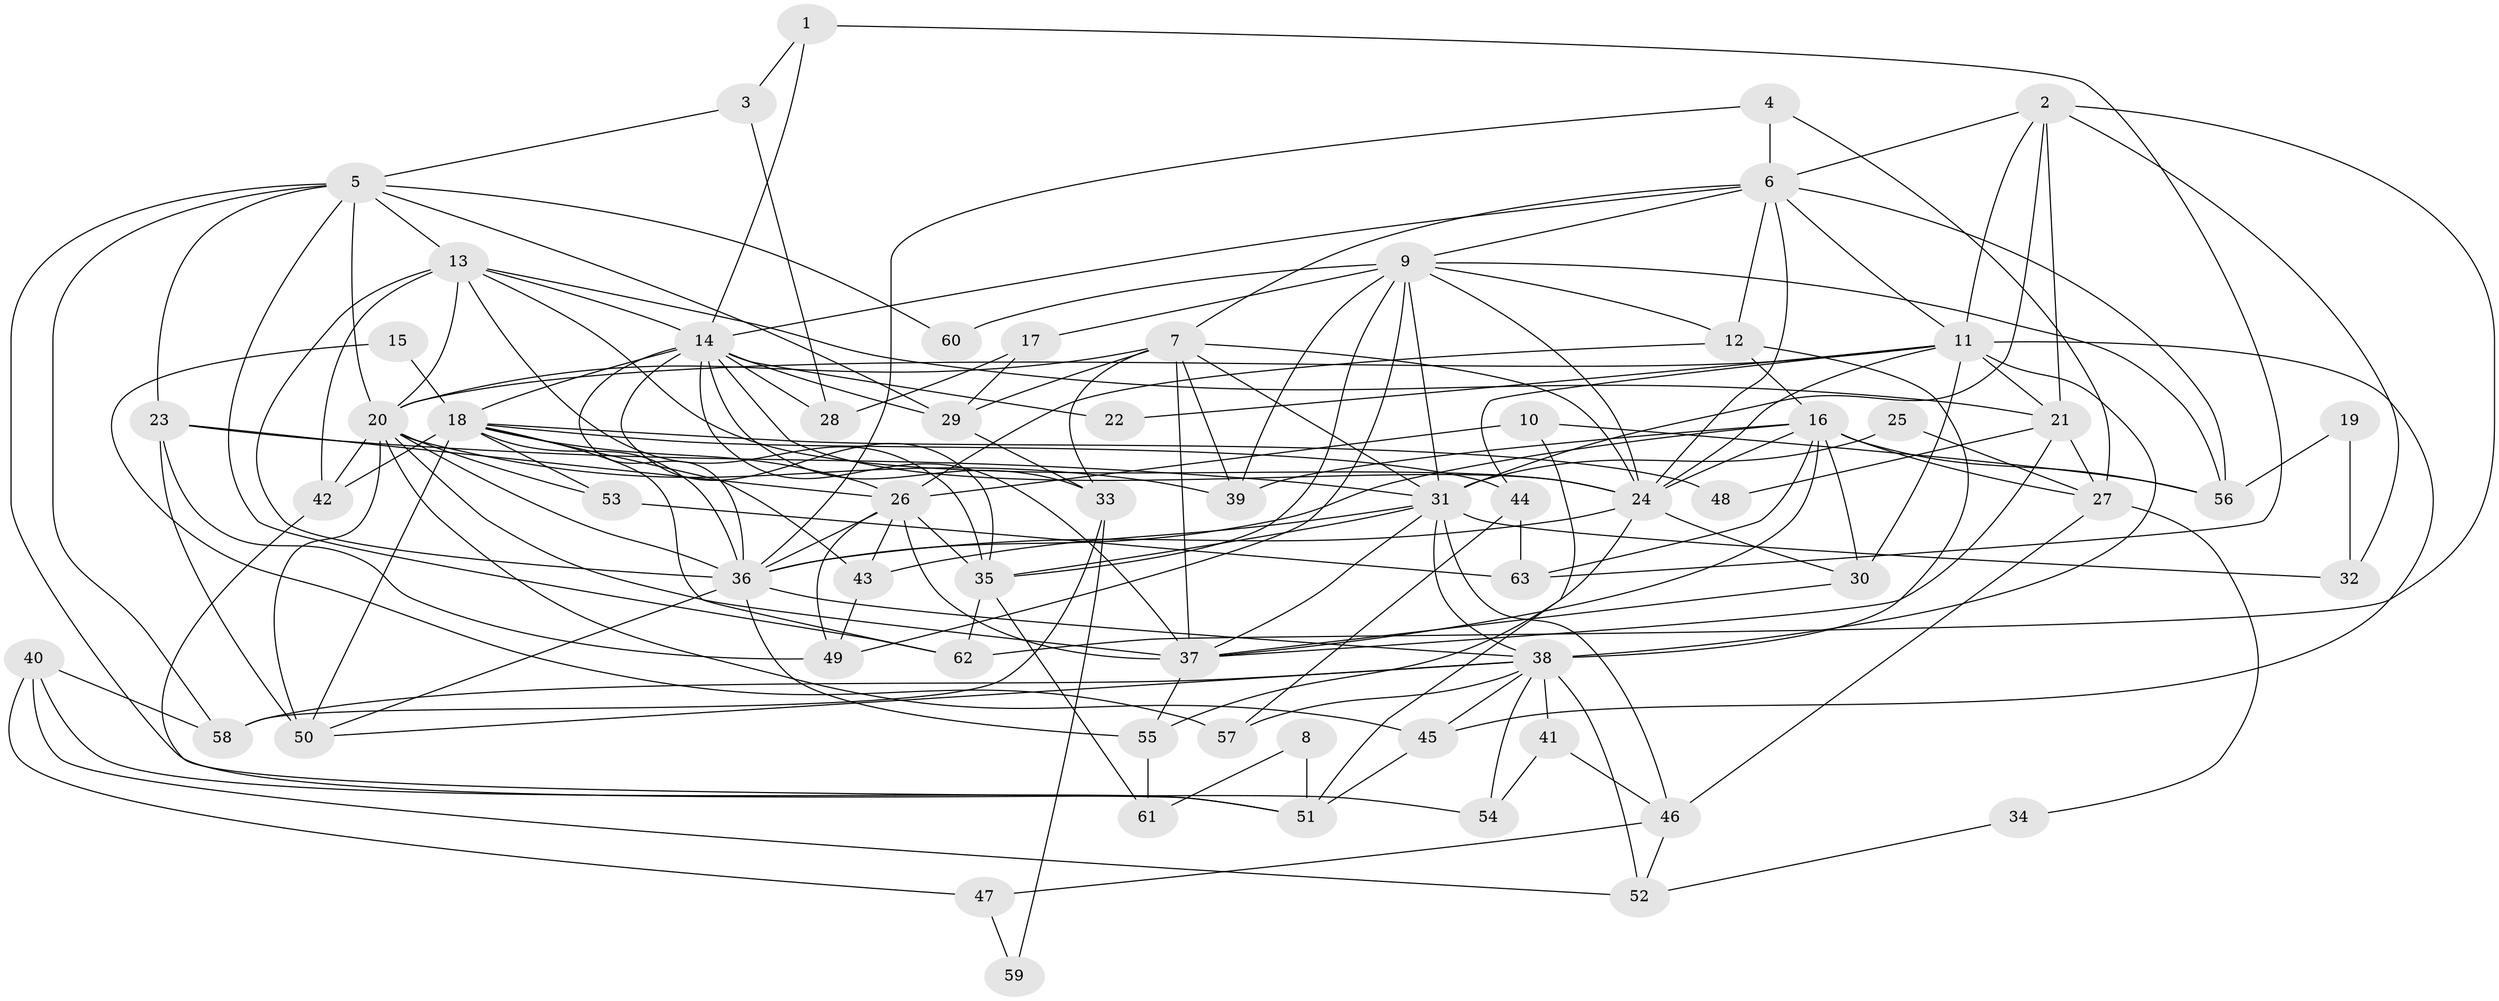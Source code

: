 // original degree distribution, {3: 0.23015873015873015, 5: 0.23015873015873015, 4: 0.30158730158730157, 8: 0.015873015873015872, 2: 0.1349206349206349, 6: 0.07142857142857142, 9: 0.007936507936507936, 7: 0.007936507936507936}
// Generated by graph-tools (version 1.1) at 2025/36/03/09/25 02:36:06]
// undirected, 63 vertices, 166 edges
graph export_dot {
graph [start="1"]
  node [color=gray90,style=filled];
  1;
  2;
  3;
  4;
  5;
  6;
  7;
  8;
  9;
  10;
  11;
  12;
  13;
  14;
  15;
  16;
  17;
  18;
  19;
  20;
  21;
  22;
  23;
  24;
  25;
  26;
  27;
  28;
  29;
  30;
  31;
  32;
  33;
  34;
  35;
  36;
  37;
  38;
  39;
  40;
  41;
  42;
  43;
  44;
  45;
  46;
  47;
  48;
  49;
  50;
  51;
  52;
  53;
  54;
  55;
  56;
  57;
  58;
  59;
  60;
  61;
  62;
  63;
  1 -- 3 [weight=1.0];
  1 -- 14 [weight=1.0];
  1 -- 63 [weight=1.0];
  2 -- 6 [weight=1.0];
  2 -- 11 [weight=1.0];
  2 -- 21 [weight=2.0];
  2 -- 31 [weight=2.0];
  2 -- 32 [weight=1.0];
  2 -- 62 [weight=1.0];
  3 -- 5 [weight=1.0];
  3 -- 28 [weight=1.0];
  4 -- 6 [weight=1.0];
  4 -- 27 [weight=1.0];
  4 -- 36 [weight=1.0];
  5 -- 13 [weight=1.0];
  5 -- 20 [weight=1.0];
  5 -- 23 [weight=1.0];
  5 -- 29 [weight=1.0];
  5 -- 54 [weight=1.0];
  5 -- 58 [weight=1.0];
  5 -- 60 [weight=2.0];
  5 -- 62 [weight=1.0];
  6 -- 7 [weight=1.0];
  6 -- 9 [weight=1.0];
  6 -- 11 [weight=1.0];
  6 -- 12 [weight=1.0];
  6 -- 14 [weight=1.0];
  6 -- 24 [weight=1.0];
  6 -- 56 [weight=1.0];
  7 -- 20 [weight=2.0];
  7 -- 24 [weight=1.0];
  7 -- 29 [weight=1.0];
  7 -- 31 [weight=1.0];
  7 -- 33 [weight=1.0];
  7 -- 37 [weight=1.0];
  7 -- 39 [weight=1.0];
  8 -- 51 [weight=1.0];
  8 -- 61 [weight=1.0];
  9 -- 12 [weight=1.0];
  9 -- 17 [weight=1.0];
  9 -- 24 [weight=2.0];
  9 -- 31 [weight=1.0];
  9 -- 35 [weight=1.0];
  9 -- 39 [weight=2.0];
  9 -- 49 [weight=1.0];
  9 -- 56 [weight=1.0];
  9 -- 60 [weight=1.0];
  10 -- 26 [weight=2.0];
  10 -- 51 [weight=1.0];
  10 -- 56 [weight=1.0];
  11 -- 20 [weight=1.0];
  11 -- 21 [weight=2.0];
  11 -- 22 [weight=1.0];
  11 -- 24 [weight=1.0];
  11 -- 30 [weight=3.0];
  11 -- 38 [weight=2.0];
  11 -- 44 [weight=1.0];
  11 -- 45 [weight=1.0];
  12 -- 16 [weight=1.0];
  12 -- 26 [weight=1.0];
  12 -- 38 [weight=1.0];
  13 -- 14 [weight=1.0];
  13 -- 20 [weight=2.0];
  13 -- 21 [weight=1.0];
  13 -- 24 [weight=1.0];
  13 -- 35 [weight=1.0];
  13 -- 36 [weight=1.0];
  13 -- 42 [weight=1.0];
  14 -- 18 [weight=1.0];
  14 -- 22 [weight=1.0];
  14 -- 24 [weight=1.0];
  14 -- 28 [weight=1.0];
  14 -- 29 [weight=1.0];
  14 -- 33 [weight=1.0];
  14 -- 35 [weight=1.0];
  14 -- 36 [weight=1.0];
  14 -- 37 [weight=2.0];
  15 -- 18 [weight=1.0];
  15 -- 57 [weight=1.0];
  16 -- 24 [weight=2.0];
  16 -- 27 [weight=1.0];
  16 -- 30 [weight=1.0];
  16 -- 36 [weight=1.0];
  16 -- 37 [weight=1.0];
  16 -- 39 [weight=1.0];
  16 -- 56 [weight=1.0];
  16 -- 63 [weight=1.0];
  17 -- 28 [weight=1.0];
  17 -- 29 [weight=1.0];
  18 -- 26 [weight=3.0];
  18 -- 36 [weight=1.0];
  18 -- 42 [weight=1.0];
  18 -- 43 [weight=1.0];
  18 -- 44 [weight=1.0];
  18 -- 48 [weight=1.0];
  18 -- 50 [weight=1.0];
  18 -- 53 [weight=2.0];
  18 -- 62 [weight=1.0];
  19 -- 32 [weight=1.0];
  19 -- 56 [weight=1.0];
  20 -- 36 [weight=1.0];
  20 -- 37 [weight=1.0];
  20 -- 39 [weight=1.0];
  20 -- 42 [weight=1.0];
  20 -- 45 [weight=1.0];
  20 -- 50 [weight=1.0];
  20 -- 53 [weight=1.0];
  21 -- 27 [weight=1.0];
  21 -- 37 [weight=1.0];
  21 -- 48 [weight=1.0];
  23 -- 26 [weight=2.0];
  23 -- 31 [weight=1.0];
  23 -- 49 [weight=1.0];
  23 -- 50 [weight=1.0];
  24 -- 30 [weight=1.0];
  24 -- 36 [weight=1.0];
  24 -- 55 [weight=1.0];
  25 -- 27 [weight=1.0];
  25 -- 31 [weight=1.0];
  26 -- 35 [weight=1.0];
  26 -- 36 [weight=1.0];
  26 -- 37 [weight=1.0];
  26 -- 43 [weight=3.0];
  26 -- 49 [weight=1.0];
  27 -- 34 [weight=1.0];
  27 -- 46 [weight=2.0];
  29 -- 33 [weight=1.0];
  30 -- 37 [weight=1.0];
  31 -- 32 [weight=1.0];
  31 -- 35 [weight=2.0];
  31 -- 37 [weight=2.0];
  31 -- 38 [weight=1.0];
  31 -- 43 [weight=1.0];
  31 -- 46 [weight=1.0];
  33 -- 58 [weight=1.0];
  33 -- 59 [weight=1.0];
  34 -- 52 [weight=1.0];
  35 -- 61 [weight=1.0];
  35 -- 62 [weight=1.0];
  36 -- 38 [weight=2.0];
  36 -- 50 [weight=1.0];
  36 -- 55 [weight=1.0];
  37 -- 55 [weight=1.0];
  38 -- 41 [weight=1.0];
  38 -- 45 [weight=1.0];
  38 -- 50 [weight=1.0];
  38 -- 52 [weight=1.0];
  38 -- 54 [weight=1.0];
  38 -- 57 [weight=1.0];
  38 -- 58 [weight=1.0];
  40 -- 47 [weight=1.0];
  40 -- 51 [weight=1.0];
  40 -- 52 [weight=1.0];
  40 -- 58 [weight=1.0];
  41 -- 46 [weight=1.0];
  41 -- 54 [weight=1.0];
  42 -- 51 [weight=1.0];
  43 -- 49 [weight=1.0];
  44 -- 57 [weight=1.0];
  44 -- 63 [weight=1.0];
  45 -- 51 [weight=1.0];
  46 -- 47 [weight=1.0];
  46 -- 52 [weight=1.0];
  47 -- 59 [weight=1.0];
  53 -- 63 [weight=1.0];
  55 -- 61 [weight=1.0];
}
